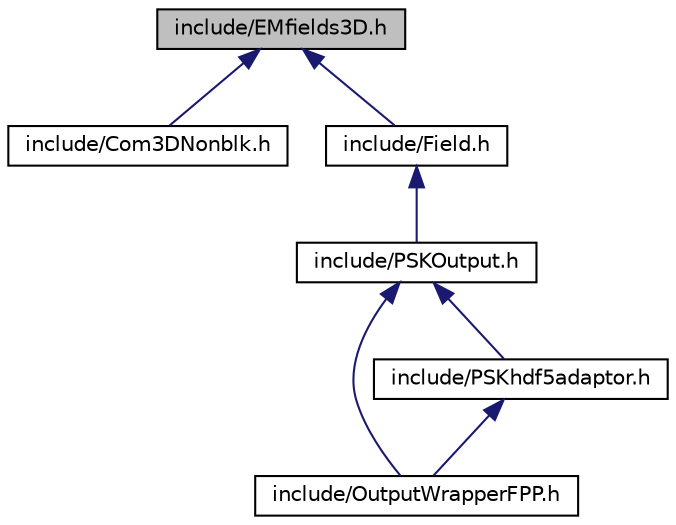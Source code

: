 digraph "include/EMfields3D.h"
{
 // INTERACTIVE_SVG=YES
 // LATEX_PDF_SIZE
  edge [fontname="Helvetica",fontsize="10",labelfontname="Helvetica",labelfontsize="10"];
  node [fontname="Helvetica",fontsize="10",shape=record];
  Node1 [label="include/EMfields3D.h",height=0.2,width=0.4,color="black", fillcolor="grey75", style="filled", fontcolor="black",tooltip=" "];
  Node1 -> Node2 [dir="back",color="midnightblue",fontsize="10",style="solid",fontname="Helvetica"];
  Node2 [label="include/Com3DNonblk.h",height=0.2,width=0.4,color="black", fillcolor="white", style="filled",URL="$d9/d9e/include_2_com3_d_nonblk_8h.html",tooltip=" "];
  Node1 -> Node3 [dir="back",color="midnightblue",fontsize="10",style="solid",fontname="Helvetica"];
  Node3 [label="include/Field.h",height=0.2,width=0.4,color="black", fillcolor="white", style="filled",URL="$d3/dd3/include_2_field_8h.html",tooltip=" "];
  Node3 -> Node4 [dir="back",color="midnightblue",fontsize="10",style="solid",fontname="Helvetica"];
  Node4 [label="include/PSKOutput.h",height=0.2,width=0.4,color="black", fillcolor="white", style="filled",URL="$d8/dfe/include_2_p_s_k_output_8h.html",tooltip=" "];
  Node4 -> Node5 [dir="back",color="midnightblue",fontsize="10",style="solid",fontname="Helvetica"];
  Node5 [label="include/OutputWrapperFPP.h",height=0.2,width=0.4,color="black", fillcolor="white", style="filled",URL="$de/d45/include_2_output_wrapper_f_p_p_8h.html",tooltip=" "];
  Node4 -> Node6 [dir="back",color="midnightblue",fontsize="10",style="solid",fontname="Helvetica"];
  Node6 [label="include/PSKhdf5adaptor.h",height=0.2,width=0.4,color="black", fillcolor="white", style="filled",URL="$d3/dc9/include_2_p_s_khdf5adaptor_8h.html",tooltip=" "];
  Node6 -> Node5 [dir="back",color="midnightblue",fontsize="10",style="solid",fontname="Helvetica"];
}
